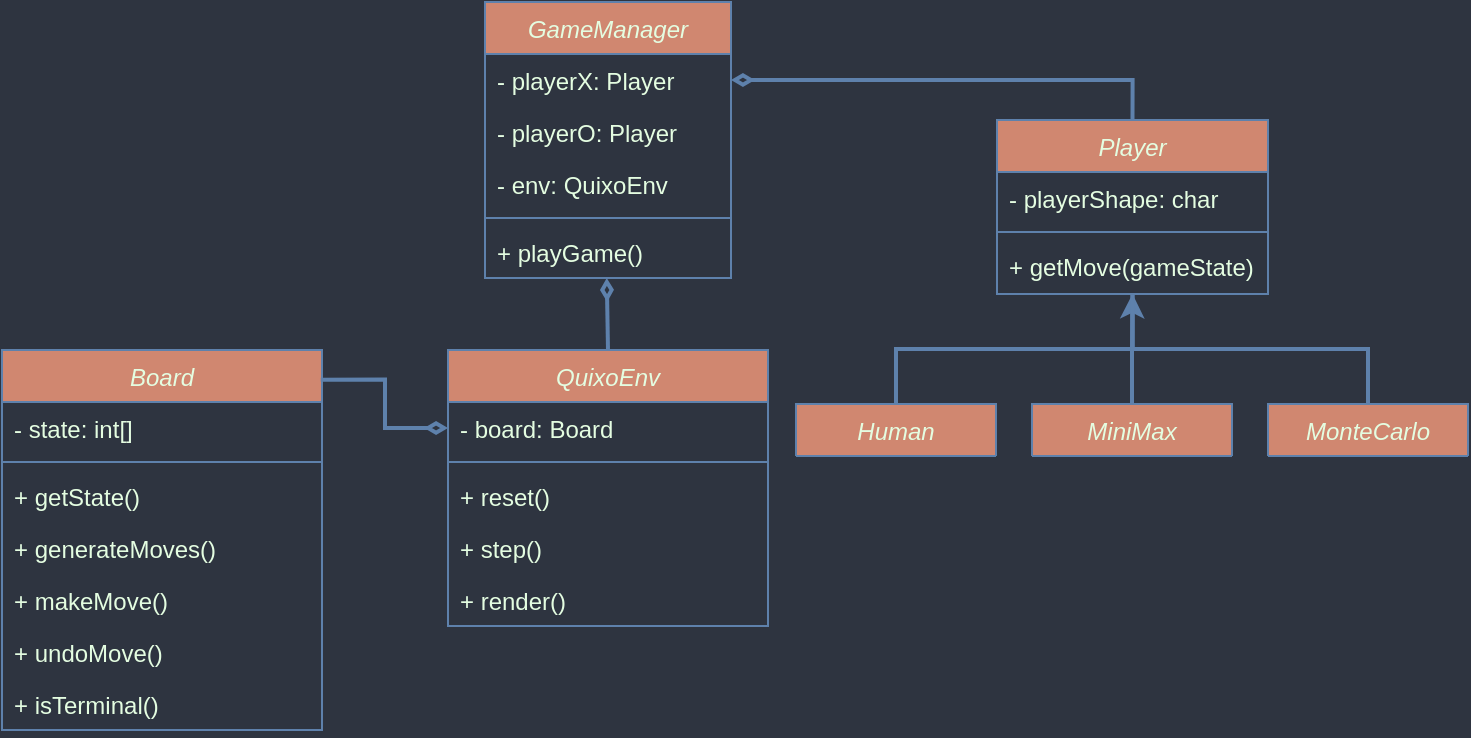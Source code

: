<mxfile version="21.6.2" type="device">
  <diagram id="C5RBs43oDa-KdzZeNtuy" name="Page-1">
    <mxGraphModel dx="1470" dy="877" grid="0" gridSize="10" guides="1" tooltips="1" connect="1" arrows="1" fold="1" page="0" pageScale="1" pageWidth="827" pageHeight="1169" background="#2E3440" math="0" shadow="0">
      <root>
        <mxCell id="WIyWlLk6GJQsqaUBKTNV-0" />
        <mxCell id="WIyWlLk6GJQsqaUBKTNV-1" parent="WIyWlLk6GJQsqaUBKTNV-0" />
        <mxCell id="zkfFHV4jXpPFQw0GAbJ--0" value="Board" style="swimlane;fontStyle=2;align=center;verticalAlign=top;childLayout=stackLayout;horizontal=1;startSize=26;horizontalStack=0;resizeParent=1;resizeLast=0;collapsible=1;marginBottom=0;rounded=0;shadow=0;strokeWidth=1;labelBackgroundColor=none;fillColor=#D08770;strokeColor=#5E81AC;fontColor=#E4FDE1;" parent="WIyWlLk6GJQsqaUBKTNV-1" vertex="1">
          <mxGeometry x="-13" y="55" width="160" height="190" as="geometry">
            <mxRectangle x="110" y="57" width="160" height="26" as="alternateBounds" />
          </mxGeometry>
        </mxCell>
        <mxCell id="zkfFHV4jXpPFQw0GAbJ--2" value="- state: int[]" style="text;align=left;verticalAlign=top;spacingLeft=4;spacingRight=4;overflow=hidden;rotatable=0;points=[[0,0.5],[1,0.5]];portConstraint=eastwest;rounded=0;shadow=0;html=0;labelBackgroundColor=none;fontColor=#E4FDE1;" parent="zkfFHV4jXpPFQw0GAbJ--0" vertex="1">
          <mxGeometry y="26" width="160" height="26" as="geometry" />
        </mxCell>
        <mxCell id="zkfFHV4jXpPFQw0GAbJ--4" value="" style="line;html=1;strokeWidth=1;align=left;verticalAlign=middle;spacingTop=-1;spacingLeft=3;spacingRight=3;rotatable=0;labelPosition=right;points=[];portConstraint=eastwest;labelBackgroundColor=none;fillColor=#F45B69;strokeColor=#5E81AC;fontColor=#E4FDE1;" parent="zkfFHV4jXpPFQw0GAbJ--0" vertex="1">
          <mxGeometry y="52" width="160" height="8" as="geometry" />
        </mxCell>
        <mxCell id="bQTcI2HWRLcwi5GpzZCF-45" value="+ getState()" style="text;align=left;verticalAlign=top;spacingLeft=4;spacingRight=4;overflow=hidden;rotatable=0;points=[[0,0.5],[1,0.5]];portConstraint=eastwest;rounded=0;shadow=0;html=0;labelBackgroundColor=none;fontColor=#E4FDE1;" parent="zkfFHV4jXpPFQw0GAbJ--0" vertex="1">
          <mxGeometry y="60" width="160" height="26" as="geometry" />
        </mxCell>
        <mxCell id="bQTcI2HWRLcwi5GpzZCF-0" value="+ generateMoves()" style="text;align=left;verticalAlign=top;spacingLeft=4;spacingRight=4;overflow=hidden;rotatable=0;points=[[0,0.5],[1,0.5]];portConstraint=eastwest;rounded=0;shadow=0;html=0;labelBackgroundColor=none;fontColor=#E4FDE1;" parent="zkfFHV4jXpPFQw0GAbJ--0" vertex="1">
          <mxGeometry y="86" width="160" height="26" as="geometry" />
        </mxCell>
        <mxCell id="bQTcI2HWRLcwi5GpzZCF-34" value="+ makeMove()" style="text;align=left;verticalAlign=top;spacingLeft=4;spacingRight=4;overflow=hidden;rotatable=0;points=[[0,0.5],[1,0.5]];portConstraint=eastwest;rounded=0;shadow=0;html=0;labelBackgroundColor=none;fontColor=#E4FDE1;" parent="zkfFHV4jXpPFQw0GAbJ--0" vertex="1">
          <mxGeometry y="112" width="160" height="26" as="geometry" />
        </mxCell>
        <mxCell id="bQTcI2HWRLcwi5GpzZCF-3" value="+ undoMove()" style="text;align=left;verticalAlign=top;spacingLeft=4;spacingRight=4;overflow=hidden;rotatable=0;points=[[0,0.5],[1,0.5]];portConstraint=eastwest;rounded=0;shadow=0;html=0;labelBackgroundColor=none;fontColor=#E4FDE1;" parent="zkfFHV4jXpPFQw0GAbJ--0" vertex="1">
          <mxGeometry y="138" width="160" height="26" as="geometry" />
        </mxCell>
        <mxCell id="bQTcI2HWRLcwi5GpzZCF-1" value="+ isTerminal()" style="text;align=left;verticalAlign=top;spacingLeft=4;spacingRight=4;overflow=hidden;rotatable=0;points=[[0,0.5],[1,0.5]];portConstraint=eastwest;rounded=0;shadow=0;html=0;labelBackgroundColor=none;fontColor=#E4FDE1;" parent="zkfFHV4jXpPFQw0GAbJ--0" vertex="1">
          <mxGeometry y="164" width="160" height="26" as="geometry" />
        </mxCell>
        <mxCell id="bQTcI2HWRLcwi5GpzZCF-43" style="edgeStyle=orthogonalEdgeStyle;rounded=0;orthogonalLoop=1;jettySize=auto;html=1;exitX=0.5;exitY=0;exitDx=0;exitDy=0;entryX=1;entryY=0.5;entryDx=0;entryDy=0;strokeColor=#5E81AC;fontColor=#E4FDE1;fillColor=#F45B69;endArrow=diamondThin;endFill=0;strokeWidth=2;" parent="WIyWlLk6GJQsqaUBKTNV-1" source="bQTcI2HWRLcwi5GpzZCF-4" target="bQTcI2HWRLcwi5GpzZCF-36" edge="1">
          <mxGeometry relative="1" as="geometry" />
        </mxCell>
        <mxCell id="bQTcI2HWRLcwi5GpzZCF-4" value="Player" style="swimlane;fontStyle=2;align=center;verticalAlign=top;childLayout=stackLayout;horizontal=1;startSize=26;horizontalStack=0;resizeParent=1;resizeLast=0;collapsible=1;marginBottom=0;rounded=0;shadow=0;strokeWidth=1;labelBackgroundColor=none;fillColor=#D08770;strokeColor=#5E81AC;fontColor=#E4FDE1;" parent="WIyWlLk6GJQsqaUBKTNV-1" vertex="1">
          <mxGeometry x="484.5" y="-60" width="135.5" height="87" as="geometry">
            <mxRectangle x="110" y="57" width="160" height="26" as="alternateBounds" />
          </mxGeometry>
        </mxCell>
        <mxCell id="bQTcI2HWRLcwi5GpzZCF-30" value="- playerShape: char" style="text;align=left;verticalAlign=top;spacingLeft=4;spacingRight=4;overflow=hidden;rotatable=0;points=[[0,0.5],[1,0.5]];portConstraint=eastwest;rounded=0;shadow=0;html=0;labelBackgroundColor=none;fontColor=#E4FDE1;" parent="bQTcI2HWRLcwi5GpzZCF-4" vertex="1">
          <mxGeometry y="26" width="135.5" height="26" as="geometry" />
        </mxCell>
        <mxCell id="bQTcI2HWRLcwi5GpzZCF-6" value="" style="line;html=1;strokeWidth=1;align=left;verticalAlign=middle;spacingTop=-1;spacingLeft=3;spacingRight=3;rotatable=0;labelPosition=right;points=[];portConstraint=eastwest;labelBackgroundColor=none;fillColor=#F45B69;strokeColor=#5E81AC;fontColor=#E4FDE1;" parent="bQTcI2HWRLcwi5GpzZCF-4" vertex="1">
          <mxGeometry y="52" width="135.5" height="8" as="geometry" />
        </mxCell>
        <mxCell id="bQTcI2HWRLcwi5GpzZCF-9" value="+ getMove(gameState)" style="text;align=left;verticalAlign=top;spacingLeft=4;spacingRight=4;overflow=hidden;rotatable=0;points=[[0,0.5],[1,0.5]];portConstraint=eastwest;rounded=0;shadow=0;html=0;labelBackgroundColor=none;fontColor=#E4FDE1;" parent="bQTcI2HWRLcwi5GpzZCF-4" vertex="1">
          <mxGeometry y="60" width="135.5" height="26" as="geometry" />
        </mxCell>
        <mxCell id="bQTcI2HWRLcwi5GpzZCF-22" style="edgeStyle=orthogonalEdgeStyle;rounded=0;orthogonalLoop=1;jettySize=auto;html=1;exitX=0.5;exitY=0;exitDx=0;exitDy=0;entryX=0.5;entryY=1;entryDx=0;entryDy=0;endArrow=none;endFill=0;labelBackgroundColor=none;strokeColor=#5E81AC;fontColor=default;strokeWidth=2;" parent="WIyWlLk6GJQsqaUBKTNV-1" source="bQTcI2HWRLcwi5GpzZCF-14" target="bQTcI2HWRLcwi5GpzZCF-4" edge="1">
          <mxGeometry relative="1" as="geometry">
            <mxPoint x="552" y="96" as="targetPoint" />
          </mxGeometry>
        </mxCell>
        <mxCell id="bQTcI2HWRLcwi5GpzZCF-14" value="Human" style="swimlane;fontStyle=2;align=center;verticalAlign=top;childLayout=stackLayout;horizontal=1;startSize=26;horizontalStack=0;resizeParent=1;resizeLast=0;collapsible=1;marginBottom=0;rounded=0;shadow=0;strokeWidth=1;labelBackgroundColor=none;fillColor=#D08770;strokeColor=#5E81AC;fontColor=#E4FDE1;" parent="WIyWlLk6GJQsqaUBKTNV-1" vertex="1" collapsed="1">
          <mxGeometry x="384" y="82" width="100" height="26" as="geometry">
            <mxRectangle x="404" y="230" width="100" height="34" as="alternateBounds" />
          </mxGeometry>
        </mxCell>
        <mxCell id="bQTcI2HWRLcwi5GpzZCF-16" value="" style="line;html=1;strokeWidth=1;align=left;verticalAlign=middle;spacingTop=-1;spacingLeft=3;spacingRight=3;rotatable=0;labelPosition=right;points=[];portConstraint=eastwest;labelBackgroundColor=none;fillColor=#F45B69;strokeColor=none;fontColor=#E4FDE1;" parent="bQTcI2HWRLcwi5GpzZCF-14" vertex="1">
          <mxGeometry y="26" width="100" height="8" as="geometry" />
        </mxCell>
        <mxCell id="bQTcI2HWRLcwi5GpzZCF-23" style="edgeStyle=orthogonalEdgeStyle;rounded=0;orthogonalLoop=1;jettySize=auto;html=1;exitX=0.5;exitY=0;exitDx=0;exitDy=0;strokeColor=#5E81AC;endArrow=classic;endFill=1;entryX=0.5;entryY=1;entryDx=0;entryDy=0;labelBackgroundColor=none;fontColor=default;strokeWidth=2;" parent="WIyWlLk6GJQsqaUBKTNV-1" source="bQTcI2HWRLcwi5GpzZCF-18" target="bQTcI2HWRLcwi5GpzZCF-4" edge="1">
          <mxGeometry relative="1" as="geometry">
            <mxPoint x="573" y="99" as="targetPoint" />
          </mxGeometry>
        </mxCell>
        <mxCell id="bQTcI2HWRLcwi5GpzZCF-18" value="MiniMax" style="swimlane;fontStyle=2;align=center;verticalAlign=top;childLayout=stackLayout;horizontal=1;startSize=26;horizontalStack=0;resizeParent=1;resizeLast=0;collapsible=1;marginBottom=0;rounded=0;shadow=0;strokeWidth=1;labelBackgroundColor=none;fillColor=#D08770;strokeColor=#5E81AC;fontColor=#E4FDE1;" parent="WIyWlLk6GJQsqaUBKTNV-1" vertex="1" collapsed="1">
          <mxGeometry x="502" y="82" width="100" height="26" as="geometry">
            <mxRectangle x="523.25" y="230" width="100" height="34" as="alternateBounds" />
          </mxGeometry>
        </mxCell>
        <mxCell id="bQTcI2HWRLcwi5GpzZCF-20" value="" style="line;html=1;strokeWidth=1;align=left;verticalAlign=middle;spacingTop=-1;spacingLeft=3;spacingRight=3;rotatable=0;labelPosition=right;points=[];portConstraint=eastwest;labelBackgroundColor=none;fillColor=#F45B69;strokeColor=none;fontColor=#E4FDE1;" parent="bQTcI2HWRLcwi5GpzZCF-18" vertex="1">
          <mxGeometry y="26" width="100" height="8" as="geometry" />
        </mxCell>
        <mxCell id="bQTcI2HWRLcwi5GpzZCF-24" style="edgeStyle=orthogonalEdgeStyle;rounded=0;orthogonalLoop=1;jettySize=auto;html=1;exitX=0.5;exitY=0;exitDx=0;exitDy=0;strokeColor=#5E81AC;endArrow=none;endFill=0;entryX=0.5;entryY=1;entryDx=0;entryDy=0;labelBackgroundColor=none;fontColor=default;strokeWidth=2;" parent="WIyWlLk6GJQsqaUBKTNV-1" source="bQTcI2HWRLcwi5GpzZCF-25" target="bQTcI2HWRLcwi5GpzZCF-4" edge="1">
          <mxGeometry relative="1" as="geometry">
            <mxPoint x="713" y="41" as="targetPoint" />
          </mxGeometry>
        </mxCell>
        <mxCell id="bQTcI2HWRLcwi5GpzZCF-25" value="MonteCarlo" style="swimlane;fontStyle=2;align=center;verticalAlign=top;childLayout=stackLayout;horizontal=1;startSize=26;horizontalStack=0;resizeParent=1;resizeLast=0;collapsible=1;marginBottom=0;rounded=0;shadow=0;strokeWidth=1;labelBackgroundColor=none;fillColor=#D08770;strokeColor=#5E81AC;fontColor=#E4FDE1;" parent="WIyWlLk6GJQsqaUBKTNV-1" vertex="1" collapsed="1">
          <mxGeometry x="620" y="82" width="100" height="26" as="geometry">
            <mxRectangle x="643" y="230" width="97" height="34" as="alternateBounds" />
          </mxGeometry>
        </mxCell>
        <mxCell id="bQTcI2HWRLcwi5GpzZCF-26" value="" style="line;html=1;strokeWidth=1;align=left;verticalAlign=middle;spacingTop=-1;spacingLeft=3;spacingRight=3;rotatable=0;labelPosition=right;points=[];portConstraint=eastwest;labelBackgroundColor=none;fillColor=#F45B69;strokeColor=none;fontColor=#E4FDE1;" parent="bQTcI2HWRLcwi5GpzZCF-25" vertex="1">
          <mxGeometry y="26" width="97" height="8" as="geometry" />
        </mxCell>
        <mxCell id="bQTcI2HWRLcwi5GpzZCF-35" value="GameManager" style="swimlane;fontStyle=2;align=center;verticalAlign=top;childLayout=stackLayout;horizontal=1;startSize=26;horizontalStack=0;resizeParent=1;resizeLast=0;collapsible=1;marginBottom=0;rounded=0;shadow=0;strokeWidth=1;labelBackgroundColor=none;fillColor=#D08770;strokeColor=#5E81AC;fontColor=#E4FDE1;" parent="WIyWlLk6GJQsqaUBKTNV-1" vertex="1">
          <mxGeometry x="228.5" y="-119" width="123" height="138" as="geometry">
            <mxRectangle x="110" y="57" width="160" height="26" as="alternateBounds" />
          </mxGeometry>
        </mxCell>
        <mxCell id="bQTcI2HWRLcwi5GpzZCF-36" value="- playerX: Player" style="text;align=left;verticalAlign=top;spacingLeft=4;spacingRight=4;overflow=hidden;rotatable=0;points=[[0,0.5],[1,0.5]];portConstraint=eastwest;rounded=0;shadow=0;html=0;labelBackgroundColor=none;fontColor=#E4FDE1;" parent="bQTcI2HWRLcwi5GpzZCF-35" vertex="1">
          <mxGeometry y="26" width="123" height="26" as="geometry" />
        </mxCell>
        <mxCell id="bQTcI2HWRLcwi5GpzZCF-39" value="- playerO: Player" style="text;align=left;verticalAlign=top;spacingLeft=4;spacingRight=4;overflow=hidden;rotatable=0;points=[[0,0.5],[1,0.5]];portConstraint=eastwest;rounded=0;shadow=0;html=0;labelBackgroundColor=none;fontColor=#E4FDE1;" parent="bQTcI2HWRLcwi5GpzZCF-35" vertex="1">
          <mxGeometry y="52" width="123" height="26" as="geometry" />
        </mxCell>
        <mxCell id="bQTcI2HWRLcwi5GpzZCF-40" value="- env: QuixoEnv" style="text;align=left;verticalAlign=top;spacingLeft=4;spacingRight=4;overflow=hidden;rotatable=0;points=[[0,0.5],[1,0.5]];portConstraint=eastwest;rounded=0;shadow=0;html=0;labelBackgroundColor=none;fontColor=#E4FDE1;" parent="bQTcI2HWRLcwi5GpzZCF-35" vertex="1">
          <mxGeometry y="78" width="123" height="26" as="geometry" />
        </mxCell>
        <mxCell id="bQTcI2HWRLcwi5GpzZCF-37" value="" style="line;html=1;strokeWidth=1;align=left;verticalAlign=middle;spacingTop=-1;spacingLeft=3;spacingRight=3;rotatable=0;labelPosition=right;points=[];portConstraint=eastwest;labelBackgroundColor=none;fillColor=#F45B69;strokeColor=#5E81AC;fontColor=#E4FDE1;" parent="bQTcI2HWRLcwi5GpzZCF-35" vertex="1">
          <mxGeometry y="104" width="123" height="8" as="geometry" />
        </mxCell>
        <mxCell id="bQTcI2HWRLcwi5GpzZCF-41" value="+ playGame()" style="text;align=left;verticalAlign=top;spacingLeft=4;spacingRight=4;overflow=hidden;rotatable=0;points=[[0,0.5],[1,0.5]];portConstraint=eastwest;rounded=0;shadow=0;html=0;labelBackgroundColor=none;fontColor=#E4FDE1;" parent="bQTcI2HWRLcwi5GpzZCF-35" vertex="1">
          <mxGeometry y="112" width="123" height="26" as="geometry" />
        </mxCell>
        <mxCell id="oc1LJvxSN1wgHtoVP_5k-1" value="QuixoEnv" style="swimlane;fontStyle=2;align=center;verticalAlign=top;childLayout=stackLayout;horizontal=1;startSize=26;horizontalStack=0;resizeParent=1;resizeLast=0;collapsible=1;marginBottom=0;rounded=0;shadow=0;strokeWidth=1;labelBackgroundColor=none;fillColor=#D08770;strokeColor=#5E81AC;fontColor=#E4FDE1;" vertex="1" parent="WIyWlLk6GJQsqaUBKTNV-1">
          <mxGeometry x="210" y="55" width="160" height="138" as="geometry">
            <mxRectangle x="110" y="57" width="160" height="26" as="alternateBounds" />
          </mxGeometry>
        </mxCell>
        <mxCell id="oc1LJvxSN1wgHtoVP_5k-2" value="- board: Board" style="text;align=left;verticalAlign=top;spacingLeft=4;spacingRight=4;overflow=hidden;rotatable=0;points=[[0,0.5],[1,0.5]];portConstraint=eastwest;rounded=0;shadow=0;html=0;labelBackgroundColor=none;fontColor=#E4FDE1;" vertex="1" parent="oc1LJvxSN1wgHtoVP_5k-1">
          <mxGeometry y="26" width="160" height="26" as="geometry" />
        </mxCell>
        <mxCell id="oc1LJvxSN1wgHtoVP_5k-3" value="" style="line;html=1;strokeWidth=1;align=left;verticalAlign=middle;spacingTop=-1;spacingLeft=3;spacingRight=3;rotatable=0;labelPosition=right;points=[];portConstraint=eastwest;labelBackgroundColor=none;fillColor=#F45B69;strokeColor=#5E81AC;fontColor=#E4FDE1;" vertex="1" parent="oc1LJvxSN1wgHtoVP_5k-1">
          <mxGeometry y="52" width="160" height="8" as="geometry" />
        </mxCell>
        <mxCell id="oc1LJvxSN1wgHtoVP_5k-4" value="+ reset()" style="text;align=left;verticalAlign=top;spacingLeft=4;spacingRight=4;overflow=hidden;rotatable=0;points=[[0,0.5],[1,0.5]];portConstraint=eastwest;rounded=0;shadow=0;html=0;labelBackgroundColor=none;fontColor=#E4FDE1;" vertex="1" parent="oc1LJvxSN1wgHtoVP_5k-1">
          <mxGeometry y="60" width="160" height="26" as="geometry" />
        </mxCell>
        <mxCell id="oc1LJvxSN1wgHtoVP_5k-5" value="+ step()" style="text;align=left;verticalAlign=top;spacingLeft=4;spacingRight=4;overflow=hidden;rotatable=0;points=[[0,0.5],[1,0.5]];portConstraint=eastwest;rounded=0;shadow=0;html=0;labelBackgroundColor=none;fontColor=#E4FDE1;" vertex="1" parent="oc1LJvxSN1wgHtoVP_5k-1">
          <mxGeometry y="86" width="160" height="26" as="geometry" />
        </mxCell>
        <mxCell id="oc1LJvxSN1wgHtoVP_5k-6" value="+ render()" style="text;align=left;verticalAlign=top;spacingLeft=4;spacingRight=4;overflow=hidden;rotatable=0;points=[[0,0.5],[1,0.5]];portConstraint=eastwest;rounded=0;shadow=0;html=0;labelBackgroundColor=none;fontColor=#E4FDE1;" vertex="1" parent="oc1LJvxSN1wgHtoVP_5k-1">
          <mxGeometry y="112" width="160" height="26" as="geometry" />
        </mxCell>
        <mxCell id="oc1LJvxSN1wgHtoVP_5k-11" style="edgeStyle=orthogonalEdgeStyle;rounded=0;orthogonalLoop=1;jettySize=auto;html=1;exitX=0.5;exitY=0;exitDx=0;exitDy=0;strokeColor=#5E81AC;fontColor=#E4FDE1;fillColor=#F45B69;endArrow=diamondThin;endFill=0;strokeWidth=2;entryX=0.495;entryY=1;entryDx=0;entryDy=0;entryPerimeter=0;" edge="1" parent="WIyWlLk6GJQsqaUBKTNV-1" source="oc1LJvxSN1wgHtoVP_5k-1" target="bQTcI2HWRLcwi5GpzZCF-41">
          <mxGeometry relative="1" as="geometry">
            <mxPoint x="518" y="259" as="sourcePoint" />
            <mxPoint x="288" y="28" as="targetPoint" />
          </mxGeometry>
        </mxCell>
        <mxCell id="oc1LJvxSN1wgHtoVP_5k-12" style="edgeStyle=orthogonalEdgeStyle;rounded=0;orthogonalLoop=1;jettySize=auto;html=1;exitX=0.996;exitY=0.078;exitDx=0;exitDy=0;entryX=0;entryY=0.5;entryDx=0;entryDy=0;strokeColor=#5E81AC;fontColor=#E4FDE1;fillColor=#F45B69;endArrow=diamondThin;endFill=0;strokeWidth=2;exitPerimeter=0;" edge="1" parent="WIyWlLk6GJQsqaUBKTNV-1" source="zkfFHV4jXpPFQw0GAbJ--0" target="oc1LJvxSN1wgHtoVP_5k-2">
          <mxGeometry relative="1" as="geometry">
            <mxPoint x="274" y="222" as="sourcePoint" />
            <mxPoint x="133" y="183" as="targetPoint" />
          </mxGeometry>
        </mxCell>
      </root>
    </mxGraphModel>
  </diagram>
</mxfile>
